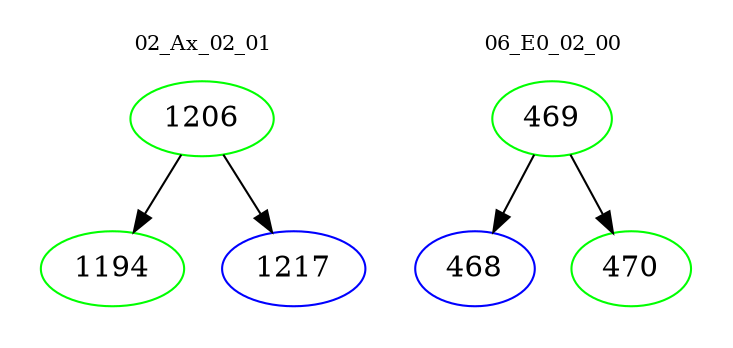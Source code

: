 digraph{
subgraph cluster_0 {
color = white
label = "02_Ax_02_01";
fontsize=10;
T0_1206 [label="1206", color="green"]
T0_1206 -> T0_1194 [color="black"]
T0_1194 [label="1194", color="green"]
T0_1206 -> T0_1217 [color="black"]
T0_1217 [label="1217", color="blue"]
}
subgraph cluster_1 {
color = white
label = "06_E0_02_00";
fontsize=10;
T1_469 [label="469", color="green"]
T1_469 -> T1_468 [color="black"]
T1_468 [label="468", color="blue"]
T1_469 -> T1_470 [color="black"]
T1_470 [label="470", color="green"]
}
}
